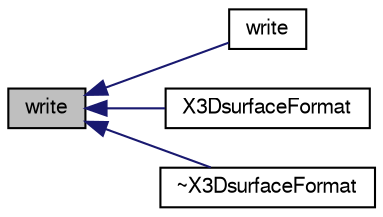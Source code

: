 digraph "write"
{
  bgcolor="transparent";
  edge [fontname="FreeSans",fontsize="10",labelfontname="FreeSans",labelfontsize="10"];
  node [fontname="FreeSans",fontsize="10",shape=record];
  rankdir="LR";
  Node178 [label="write",height=0.2,width=0.4,color="black", fillcolor="grey75", style="filled", fontcolor="black"];
  Node178 -> Node179 [dir="back",color="midnightblue",fontsize="10",style="solid",fontname="FreeSans"];
  Node179 [label="write",height=0.2,width=0.4,color="black",URL="$a29682.html#a01c3b83ec613ee5baee3f67a188e98b1",tooltip="Write object file. "];
  Node178 -> Node180 [dir="back",color="midnightblue",fontsize="10",style="solid",fontname="FreeSans"];
  Node180 [label="X3DsurfaceFormat",height=0.2,width=0.4,color="black",URL="$a29682.html#a304bb5e387a902563a7b41fb31e6b7ec",tooltip="Construct null. "];
  Node178 -> Node181 [dir="back",color="midnightblue",fontsize="10",style="solid",fontname="FreeSans"];
  Node181 [label="~X3DsurfaceFormat",height=0.2,width=0.4,color="black",URL="$a29682.html#a6e01aa5d568ae0a238ac6df61747dc13",tooltip="Destructor. "];
}

